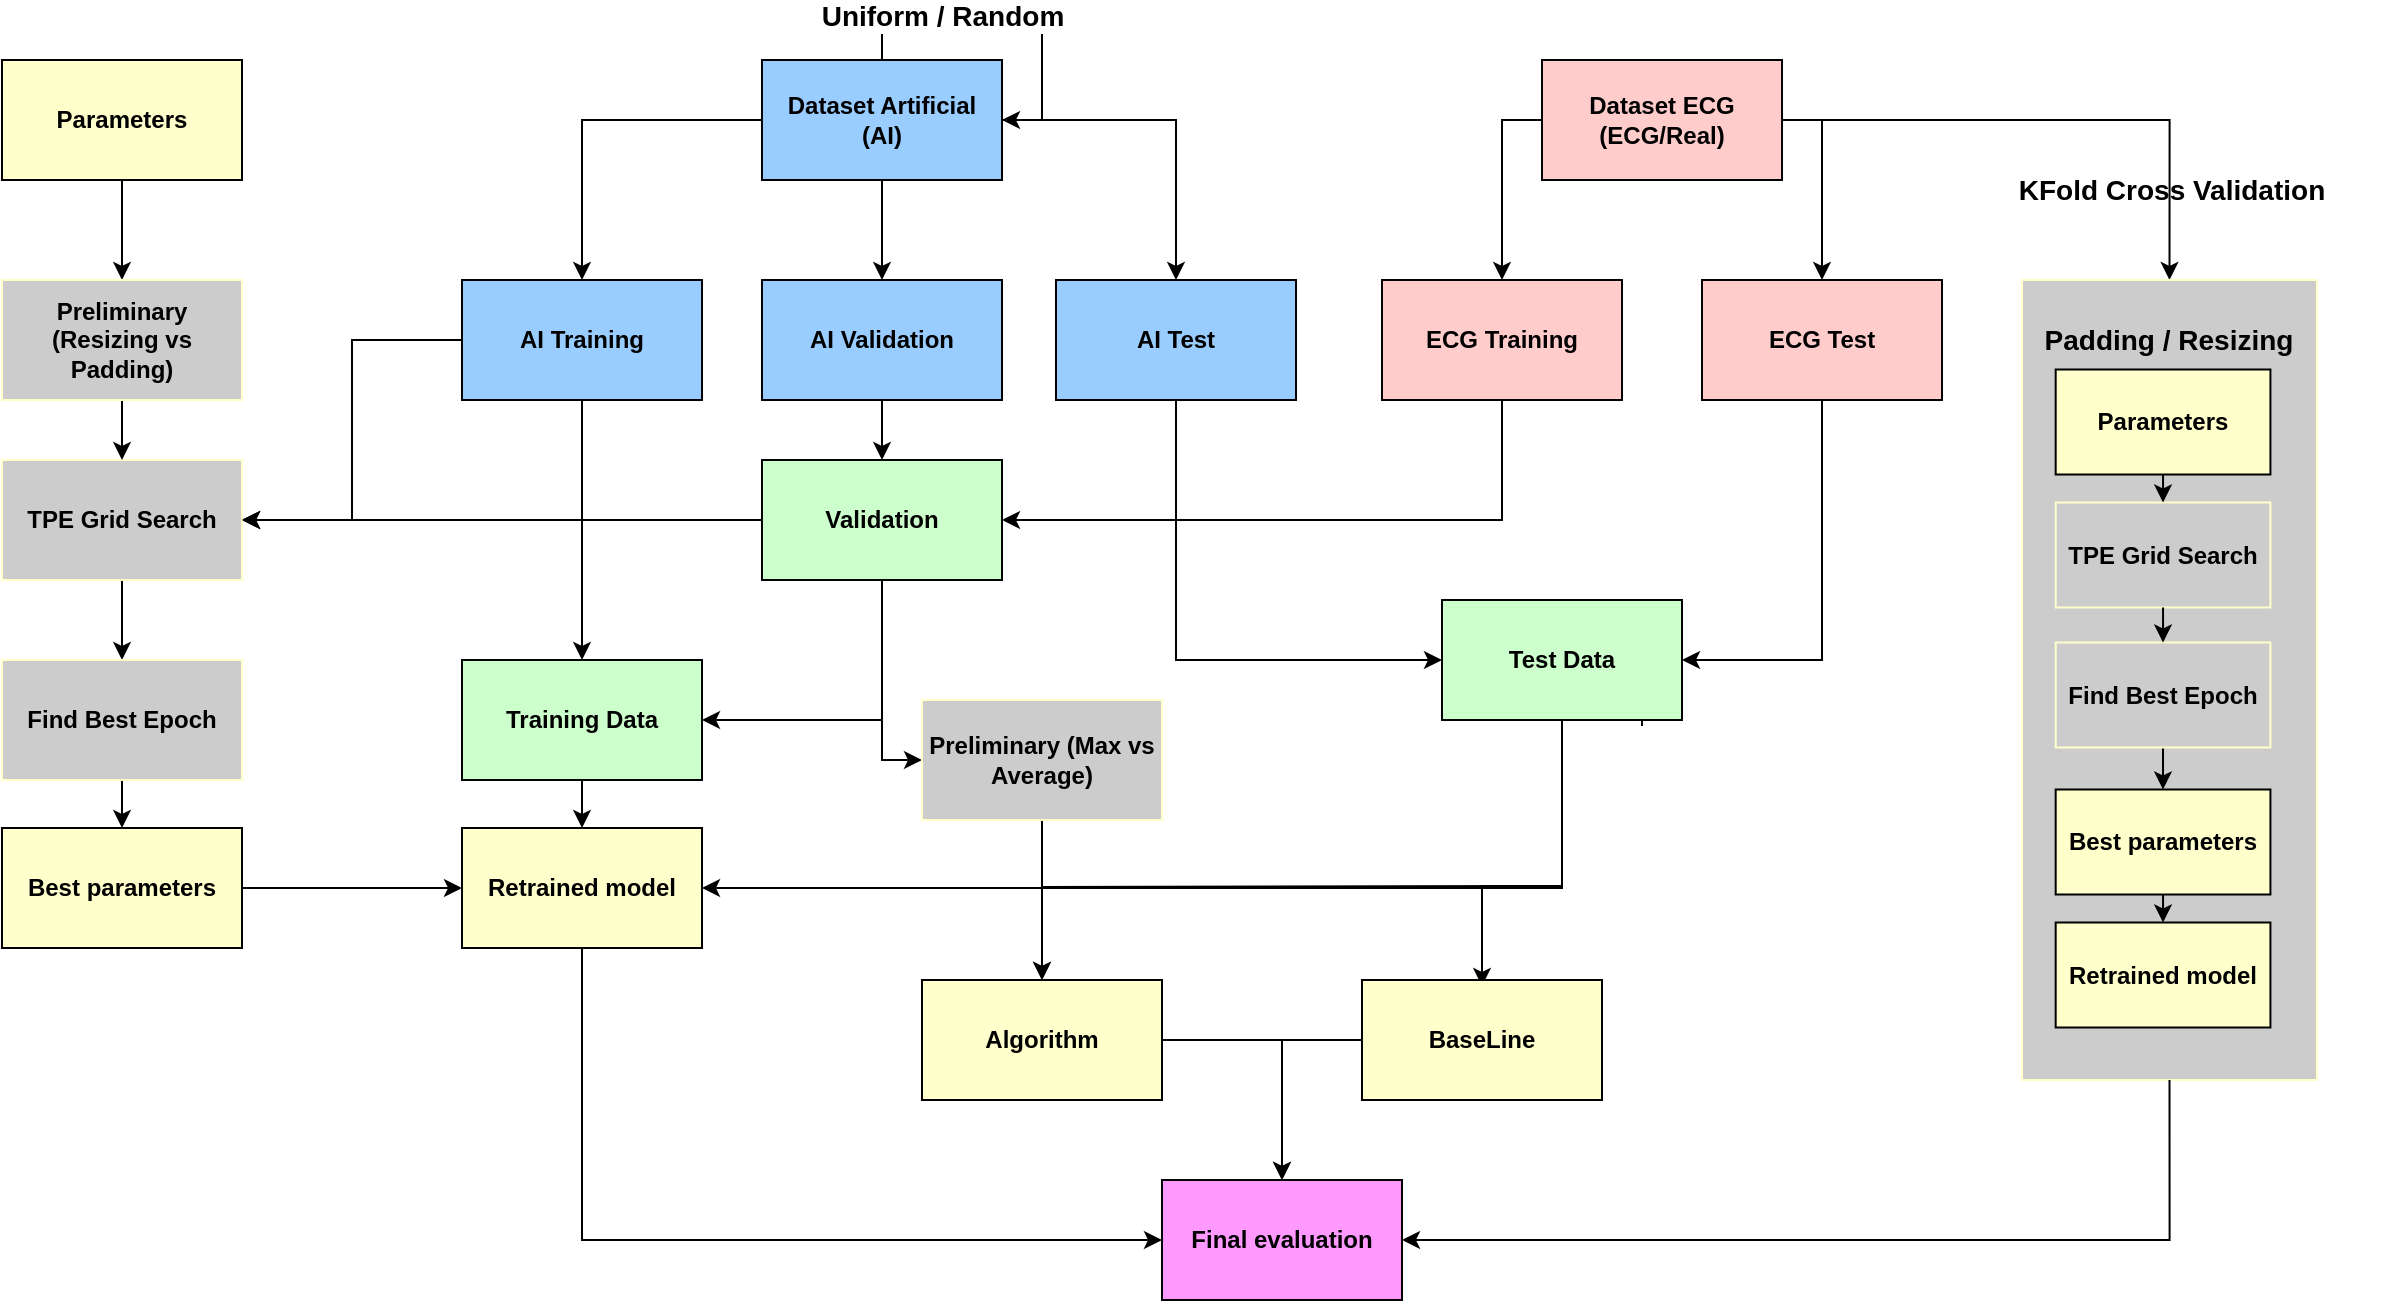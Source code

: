 <mxfile version="21.3.8" type="device">
  <diagram name="Seite-1" id="ObMnVh85HuGpCZ_jbzqC">
    <mxGraphModel dx="1674" dy="774" grid="1" gridSize="10" guides="1" tooltips="1" connect="1" arrows="1" fold="1" page="1" pageScale="1" pageWidth="827" pageHeight="1169" math="0" shadow="0">
      <root>
        <mxCell id="0" />
        <mxCell id="1" parent="0" />
        <mxCell id="NuPrWbKFmI7vso4aYNDR-14" style="edgeStyle=orthogonalEdgeStyle;rounded=0;orthogonalLoop=1;jettySize=auto;html=1;entryX=0.5;entryY=0;entryDx=0;entryDy=0;" parent="1" source="NuPrWbKFmI7vso4aYNDR-2" target="NuPrWbKFmI7vso4aYNDR-4" edge="1">
          <mxGeometry relative="1" as="geometry" />
        </mxCell>
        <mxCell id="NuPrWbKFmI7vso4aYNDR-15" style="edgeStyle=orthogonalEdgeStyle;rounded=0;orthogonalLoop=1;jettySize=auto;html=1;exitX=0.5;exitY=1;exitDx=0;exitDy=0;entryX=0.5;entryY=0;entryDx=0;entryDy=0;" parent="1" source="NuPrWbKFmI7vso4aYNDR-2" target="NuPrWbKFmI7vso4aYNDR-5" edge="1">
          <mxGeometry relative="1" as="geometry" />
        </mxCell>
        <mxCell id="NuPrWbKFmI7vso4aYNDR-16" style="edgeStyle=orthogonalEdgeStyle;rounded=0;orthogonalLoop=1;jettySize=auto;html=1;exitX=1;exitY=0.5;exitDx=0;exitDy=0;entryX=0.5;entryY=0;entryDx=0;entryDy=0;" parent="1" source="NuPrWbKFmI7vso4aYNDR-2" target="NuPrWbKFmI7vso4aYNDR-6" edge="1">
          <mxGeometry relative="1" as="geometry" />
        </mxCell>
        <mxCell id="NuPrWbKFmI7vso4aYNDR-2" value="&lt;div&gt;&lt;b&gt;Dataset Artificial &lt;br&gt;&lt;/b&gt;&lt;/div&gt;&lt;div&gt;&lt;b&gt;(AI)&lt;/b&gt;&lt;/div&gt;" style="rounded=0;whiteSpace=wrap;html=1;fillColor=#99CCFF;" parent="1" vertex="1">
          <mxGeometry x="430" y="170" width="120" height="60" as="geometry" />
        </mxCell>
        <mxCell id="NuPrWbKFmI7vso4aYNDR-17" style="edgeStyle=orthogonalEdgeStyle;rounded=0;orthogonalLoop=1;jettySize=auto;html=1;exitX=0;exitY=0.5;exitDx=0;exitDy=0;entryX=0.5;entryY=0;entryDx=0;entryDy=0;" parent="1" source="NuPrWbKFmI7vso4aYNDR-3" target="NuPrWbKFmI7vso4aYNDR-7" edge="1">
          <mxGeometry relative="1" as="geometry" />
        </mxCell>
        <mxCell id="NuPrWbKFmI7vso4aYNDR-18" style="edgeStyle=orthogonalEdgeStyle;rounded=0;orthogonalLoop=1;jettySize=auto;html=1;exitX=1;exitY=0.5;exitDx=0;exitDy=0;entryX=0.5;entryY=0;entryDx=0;entryDy=0;" parent="1" source="NuPrWbKFmI7vso4aYNDR-3" target="NuPrWbKFmI7vso4aYNDR-8" edge="1">
          <mxGeometry relative="1" as="geometry" />
        </mxCell>
        <mxCell id="sY9tv89bA_Qjg63RHlXv-11" style="edgeStyle=orthogonalEdgeStyle;rounded=0;orthogonalLoop=1;jettySize=auto;html=1;exitX=1;exitY=0.5;exitDx=0;exitDy=0;entryX=0.5;entryY=0;entryDx=0;entryDy=0;" parent="1" source="NuPrWbKFmI7vso4aYNDR-3" target="sY9tv89bA_Qjg63RHlXv-28" edge="1">
          <mxGeometry relative="1" as="geometry">
            <mxPoint x="1150" y="270" as="targetPoint" />
          </mxGeometry>
        </mxCell>
        <mxCell id="NuPrWbKFmI7vso4aYNDR-3" value="&lt;b&gt;Dataset ECG (ECG/Real)&lt;/b&gt;" style="rounded=0;whiteSpace=wrap;html=1;fillColor=#FFCCCC;" parent="1" vertex="1">
          <mxGeometry x="820" y="170" width="120" height="60" as="geometry" />
        </mxCell>
        <mxCell id="NuPrWbKFmI7vso4aYNDR-32" style="edgeStyle=orthogonalEdgeStyle;rounded=0;orthogonalLoop=1;jettySize=auto;html=1;exitX=0.5;exitY=1;exitDx=0;exitDy=0;entryX=0.5;entryY=0;entryDx=0;entryDy=0;" parent="1" source="NuPrWbKFmI7vso4aYNDR-4" target="NuPrWbKFmI7vso4aYNDR-31" edge="1">
          <mxGeometry relative="1" as="geometry" />
        </mxCell>
        <mxCell id="sY9tv89bA_Qjg63RHlXv-6" style="edgeStyle=orthogonalEdgeStyle;rounded=0;orthogonalLoop=1;jettySize=auto;html=1;exitX=0.5;exitY=1;exitDx=0;exitDy=0;entryX=1;entryY=0.5;entryDx=0;entryDy=0;" parent="1" source="NuPrWbKFmI7vso4aYNDR-4" target="NuPrWbKFmI7vso4aYNDR-10" edge="1">
          <mxGeometry relative="1" as="geometry" />
        </mxCell>
        <mxCell id="sY9tv89bA_Qjg63RHlXv-8" style="edgeStyle=orthogonalEdgeStyle;rounded=0;orthogonalLoop=1;jettySize=auto;html=1;exitX=0;exitY=0.5;exitDx=0;exitDy=0;entryX=1;entryY=0.5;entryDx=0;entryDy=0;" parent="1" source="NuPrWbKFmI7vso4aYNDR-4" target="NuPrWbKFmI7vso4aYNDR-10" edge="1">
          <mxGeometry relative="1" as="geometry" />
        </mxCell>
        <mxCell id="NuPrWbKFmI7vso4aYNDR-4" value="&lt;b&gt;AI Training&lt;/b&gt;" style="rounded=0;whiteSpace=wrap;html=1;fillColor=#99CCFF;" parent="1" vertex="1">
          <mxGeometry x="280" y="280" width="120" height="60" as="geometry" />
        </mxCell>
        <mxCell id="NuPrWbKFmI7vso4aYNDR-30" style="edgeStyle=orthogonalEdgeStyle;rounded=0;orthogonalLoop=1;jettySize=auto;html=1;exitX=0.5;exitY=1;exitDx=0;exitDy=0;entryX=0.5;entryY=0;entryDx=0;entryDy=0;" parent="1" source="NuPrWbKFmI7vso4aYNDR-5" target="NuPrWbKFmI7vso4aYNDR-22" edge="1">
          <mxGeometry relative="1" as="geometry" />
        </mxCell>
        <mxCell id="NuPrWbKFmI7vso4aYNDR-5" value="&lt;b&gt;AI Validation&lt;/b&gt;" style="rounded=0;whiteSpace=wrap;html=1;fillColor=#99CCFF;" parent="1" vertex="1">
          <mxGeometry x="430" y="280" width="120" height="60" as="geometry" />
        </mxCell>
        <mxCell id="NuPrWbKFmI7vso4aYNDR-37" style="edgeStyle=orthogonalEdgeStyle;rounded=0;orthogonalLoop=1;jettySize=auto;html=1;exitX=0.5;exitY=1;exitDx=0;exitDy=0;entryX=0;entryY=0.5;entryDx=0;entryDy=0;" parent="1" source="NuPrWbKFmI7vso4aYNDR-6" target="NuPrWbKFmI7vso4aYNDR-36" edge="1">
          <mxGeometry relative="1" as="geometry" />
        </mxCell>
        <mxCell id="NuPrWbKFmI7vso4aYNDR-6" value="&lt;b&gt;AI Test&lt;/b&gt;" style="rounded=0;whiteSpace=wrap;html=1;fillColor=#99CCFF;" parent="1" vertex="1">
          <mxGeometry x="577" y="280" width="120" height="60" as="geometry" />
        </mxCell>
        <mxCell id="NuPrWbKFmI7vso4aYNDR-24" style="edgeStyle=orthogonalEdgeStyle;rounded=0;orthogonalLoop=1;jettySize=auto;html=1;exitX=0.5;exitY=1;exitDx=0;exitDy=0;entryX=1;entryY=0.5;entryDx=0;entryDy=0;" parent="1" source="NuPrWbKFmI7vso4aYNDR-7" target="NuPrWbKFmI7vso4aYNDR-22" edge="1">
          <mxGeometry relative="1" as="geometry" />
        </mxCell>
        <mxCell id="NuPrWbKFmI7vso4aYNDR-7" value="&lt;b&gt;ECG Training&lt;/b&gt;" style="rounded=0;whiteSpace=wrap;html=1;fillColor=#FFCCCC;" parent="1" vertex="1">
          <mxGeometry x="740" y="280" width="120" height="60" as="geometry" />
        </mxCell>
        <mxCell id="NuPrWbKFmI7vso4aYNDR-38" style="edgeStyle=orthogonalEdgeStyle;rounded=0;orthogonalLoop=1;jettySize=auto;html=1;exitX=0.5;exitY=1;exitDx=0;exitDy=0;entryX=1;entryY=0.5;entryDx=0;entryDy=0;" parent="1" source="NuPrWbKFmI7vso4aYNDR-8" target="NuPrWbKFmI7vso4aYNDR-36" edge="1">
          <mxGeometry relative="1" as="geometry" />
        </mxCell>
        <mxCell id="NuPrWbKFmI7vso4aYNDR-8" value="&lt;b&gt;ECG Test&lt;/b&gt;" style="rounded=0;whiteSpace=wrap;html=1;fillColor=#FFCCCC;" parent="1" vertex="1">
          <mxGeometry x="900" y="280" width="120" height="60" as="geometry" />
        </mxCell>
        <mxCell id="3exw_6KTsdEMPfpPPQnQ-3" style="edgeStyle=orthogonalEdgeStyle;rounded=0;orthogonalLoop=1;jettySize=auto;html=1;exitX=0.5;exitY=1;exitDx=0;exitDy=0;" parent="1" source="NuPrWbKFmI7vso4aYNDR-9" target="3exw_6KTsdEMPfpPPQnQ-2" edge="1">
          <mxGeometry relative="1" as="geometry" />
        </mxCell>
        <mxCell id="NuPrWbKFmI7vso4aYNDR-9" value="&lt;b&gt;Parameters&lt;/b&gt;" style="rounded=0;whiteSpace=wrap;html=1;fillColor=#FFFFCC;" parent="1" vertex="1">
          <mxGeometry x="50" y="170" width="120" height="60" as="geometry" />
        </mxCell>
        <mxCell id="NuPrWbKFmI7vso4aYNDR-48" style="edgeStyle=orthogonalEdgeStyle;rounded=0;orthogonalLoop=1;jettySize=auto;html=1;exitX=0.5;exitY=1;exitDx=0;exitDy=0;entryX=0.5;entryY=0;entryDx=0;entryDy=0;" parent="1" source="NuPrWbKFmI7vso4aYNDR-10" target="NuPrWbKFmI7vso4aYNDR-46" edge="1">
          <mxGeometry relative="1" as="geometry" />
        </mxCell>
        <mxCell id="NuPrWbKFmI7vso4aYNDR-10" value="&lt;b&gt;TPE Grid Search&lt;/b&gt;" style="rounded=0;whiteSpace=wrap;html=1;strokeColor=#FFFFCC;fillColor=#CCCCCC;" parent="1" vertex="1">
          <mxGeometry x="50" y="370" width="120" height="60" as="geometry" />
        </mxCell>
        <mxCell id="NuPrWbKFmI7vso4aYNDR-27" style="edgeStyle=orthogonalEdgeStyle;rounded=0;orthogonalLoop=1;jettySize=auto;html=1;exitX=1;exitY=0.5;exitDx=0;exitDy=0;entryX=0;entryY=0.5;entryDx=0;entryDy=0;" parent="1" source="NuPrWbKFmI7vso4aYNDR-11" target="NuPrWbKFmI7vso4aYNDR-12" edge="1">
          <mxGeometry relative="1" as="geometry" />
        </mxCell>
        <mxCell id="NuPrWbKFmI7vso4aYNDR-11" value="&lt;b&gt;Best parameters&lt;/b&gt;" style="rounded=0;whiteSpace=wrap;html=1;fillColor=#FFFFCC;" parent="1" vertex="1">
          <mxGeometry x="50" y="554" width="120" height="60" as="geometry" />
        </mxCell>
        <mxCell id="NuPrWbKFmI7vso4aYNDR-40" style="edgeStyle=orthogonalEdgeStyle;rounded=0;orthogonalLoop=1;jettySize=auto;html=1;exitX=0.5;exitY=1;exitDx=0;exitDy=0;entryX=0;entryY=0.5;entryDx=0;entryDy=0;" parent="1" source="NuPrWbKFmI7vso4aYNDR-12" target="NuPrWbKFmI7vso4aYNDR-13" edge="1">
          <mxGeometry relative="1" as="geometry" />
        </mxCell>
        <mxCell id="NuPrWbKFmI7vso4aYNDR-12" value="&lt;b&gt;Retrained model&lt;/b&gt;" style="rounded=0;whiteSpace=wrap;html=1;fillColor=#FFFFCC;" parent="1" vertex="1">
          <mxGeometry x="280" y="554" width="120" height="60" as="geometry" />
        </mxCell>
        <mxCell id="NuPrWbKFmI7vso4aYNDR-13" value="&lt;b&gt;Final evaluation&lt;/b&gt;" style="rounded=0;whiteSpace=wrap;html=1;fillColor=#FF99FF;" parent="1" vertex="1">
          <mxGeometry x="630" y="730" width="120" height="60" as="geometry" />
        </mxCell>
        <mxCell id="sY9tv89bA_Qjg63RHlXv-7" style="edgeStyle=orthogonalEdgeStyle;rounded=0;orthogonalLoop=1;jettySize=auto;html=1;exitX=0;exitY=0.5;exitDx=0;exitDy=0;entryX=1;entryY=0.5;entryDx=0;entryDy=0;" parent="1" source="NuPrWbKFmI7vso4aYNDR-22" target="NuPrWbKFmI7vso4aYNDR-10" edge="1">
          <mxGeometry relative="1" as="geometry" />
        </mxCell>
        <mxCell id="sY9tv89bA_Qjg63RHlXv-9" style="edgeStyle=orthogonalEdgeStyle;rounded=0;orthogonalLoop=1;jettySize=auto;html=1;exitX=0.5;exitY=1;exitDx=0;exitDy=0;entryX=1;entryY=0.5;entryDx=0;entryDy=0;" parent="1" source="NuPrWbKFmI7vso4aYNDR-22" target="NuPrWbKFmI7vso4aYNDR-31" edge="1">
          <mxGeometry relative="1" as="geometry" />
        </mxCell>
        <mxCell id="3exw_6KTsdEMPfpPPQnQ-14" style="edgeStyle=orthogonalEdgeStyle;rounded=0;orthogonalLoop=1;jettySize=auto;html=1;exitX=0.5;exitY=1;exitDx=0;exitDy=0;entryX=0;entryY=0.5;entryDx=0;entryDy=0;" parent="1" source="NuPrWbKFmI7vso4aYNDR-22" target="3exw_6KTsdEMPfpPPQnQ-5" edge="1">
          <mxGeometry relative="1" as="geometry" />
        </mxCell>
        <mxCell id="NuPrWbKFmI7vso4aYNDR-22" value="&lt;b&gt;Validation&lt;/b&gt;" style="rounded=0;whiteSpace=wrap;html=1;fillColor=#CCFFCC;" parent="1" vertex="1">
          <mxGeometry x="430" y="370" width="120" height="60" as="geometry" />
        </mxCell>
        <mxCell id="NuPrWbKFmI7vso4aYNDR-35" style="edgeStyle=orthogonalEdgeStyle;rounded=0;orthogonalLoop=1;jettySize=auto;html=1;exitX=0.5;exitY=1;exitDx=0;exitDy=0;entryX=0.5;entryY=0;entryDx=0;entryDy=0;" parent="1" source="NuPrWbKFmI7vso4aYNDR-31" target="NuPrWbKFmI7vso4aYNDR-12" edge="1">
          <mxGeometry relative="1" as="geometry" />
        </mxCell>
        <mxCell id="NuPrWbKFmI7vso4aYNDR-31" value="&lt;b&gt;Training Data&lt;br&gt;&lt;/b&gt;" style="rounded=0;whiteSpace=wrap;html=1;fillColor=#CCFFCC;" parent="1" vertex="1">
          <mxGeometry x="280" y="470" width="120" height="60" as="geometry" />
        </mxCell>
        <mxCell id="sY9tv89bA_Qjg63RHlXv-15" style="edgeStyle=orthogonalEdgeStyle;rounded=0;orthogonalLoop=1;jettySize=auto;html=1;exitX=0.5;exitY=1;exitDx=0;exitDy=0;entryX=1;entryY=0.5;entryDx=0;entryDy=0;" parent="1" source="NuPrWbKFmI7vso4aYNDR-36" target="NuPrWbKFmI7vso4aYNDR-12" edge="1">
          <mxGeometry relative="1" as="geometry" />
        </mxCell>
        <mxCell id="3exw_6KTsdEMPfpPPQnQ-19" style="edgeStyle=orthogonalEdgeStyle;rounded=0;orthogonalLoop=1;jettySize=auto;html=1;exitX=0.5;exitY=1;exitDx=0;exitDy=0;entryX=0.5;entryY=0;entryDx=0;entryDy=0;" parent="1" edge="1">
          <mxGeometry relative="1" as="geometry">
            <mxPoint x="870" y="503" as="sourcePoint" />
            <mxPoint x="790" y="633" as="targetPoint" />
            <Array as="points">
              <mxPoint x="870" y="500" />
              <mxPoint x="830" y="500" />
              <mxPoint x="830" y="583" />
              <mxPoint x="790" y="583" />
            </Array>
          </mxGeometry>
        </mxCell>
        <mxCell id="3exw_6KTsdEMPfpPPQnQ-20" style="edgeStyle=orthogonalEdgeStyle;rounded=0;orthogonalLoop=1;jettySize=auto;html=1;exitX=0.5;exitY=1;exitDx=0;exitDy=0;entryX=0.5;entryY=0;entryDx=0;entryDy=0;" parent="1" target="3exw_6KTsdEMPfpPPQnQ-1" edge="1">
          <mxGeometry relative="1" as="geometry">
            <mxPoint x="830" y="583" as="sourcePoint" />
            <mxPoint x="570" y="713" as="targetPoint" />
          </mxGeometry>
        </mxCell>
        <mxCell id="NuPrWbKFmI7vso4aYNDR-36" value="&lt;b&gt;Test Data&lt;/b&gt;" style="rounded=0;whiteSpace=wrap;html=1;fillColor=#CCFFCC;" parent="1" vertex="1">
          <mxGeometry x="770" y="440" width="120" height="60" as="geometry" />
        </mxCell>
        <mxCell id="NuPrWbKFmI7vso4aYNDR-44" style="edgeStyle=orthogonalEdgeStyle;rounded=0;orthogonalLoop=1;jettySize=auto;html=1;exitX=0.5;exitY=0;exitDx=0;exitDy=0;entryX=1;entryY=0.5;entryDx=0;entryDy=0;" parent="1" source="NuPrWbKFmI7vso4aYNDR-2" target="NuPrWbKFmI7vso4aYNDR-2" edge="1">
          <mxGeometry relative="1" as="geometry" />
        </mxCell>
        <mxCell id="NuPrWbKFmI7vso4aYNDR-45" value="&lt;b&gt;&lt;font style=&quot;font-size: 14px;&quot;&gt;Uniform / Random&lt;br&gt;&lt;/font&gt;&lt;/b&gt;" style="edgeLabel;html=1;align=center;verticalAlign=middle;resizable=0;points=[];" parent="NuPrWbKFmI7vso4aYNDR-44" vertex="1" connectable="0">
          <mxGeometry x="-0.412" y="2" relative="1" as="geometry">
            <mxPoint as="offset" />
          </mxGeometry>
        </mxCell>
        <mxCell id="NuPrWbKFmI7vso4aYNDR-47" style="edgeStyle=orthogonalEdgeStyle;rounded=0;orthogonalLoop=1;jettySize=auto;html=1;exitX=0.5;exitY=1;exitDx=0;exitDy=0;" parent="1" source="NuPrWbKFmI7vso4aYNDR-46" target="NuPrWbKFmI7vso4aYNDR-11" edge="1">
          <mxGeometry relative="1" as="geometry" />
        </mxCell>
        <mxCell id="NuPrWbKFmI7vso4aYNDR-46" value="&lt;b&gt;Find Best Epoch&lt;br&gt;&lt;/b&gt;" style="rounded=0;whiteSpace=wrap;html=1;strokeColor=#FFFFCC;fillColor=#CCCCCC;" parent="1" vertex="1">
          <mxGeometry x="50" y="470" width="120" height="60" as="geometry" />
        </mxCell>
        <mxCell id="sY9tv89bA_Qjg63RHlXv-29" value="" style="group" parent="1" vertex="1" connectable="0">
          <mxGeometry x="1050" y="260" width="196.84" height="420" as="geometry" />
        </mxCell>
        <mxCell id="sY9tv89bA_Qjg63RHlXv-28" value="" style="rounded=0;whiteSpace=wrap;html=1;strokeColor=#FFFFCC;fillColor=#CCCCCC;" parent="sY9tv89bA_Qjg63RHlXv-29" vertex="1">
          <mxGeometry x="10.001" y="20" width="147.499" height="400" as="geometry" />
        </mxCell>
        <mxCell id="sY9tv89bA_Qjg63RHlXv-18" value="&lt;b&gt;Parameters&lt;/b&gt;" style="rounded=0;whiteSpace=wrap;html=1;fillColor=#FFFFCC;" parent="sY9tv89bA_Qjg63RHlXv-29" vertex="1">
          <mxGeometry x="26.842" y="64.75" width="107.368" height="52.5" as="geometry" />
        </mxCell>
        <mxCell id="sY9tv89bA_Qjg63RHlXv-20" value="&lt;b&gt;TPE Grid Search&lt;/b&gt;" style="rounded=0;whiteSpace=wrap;html=1;strokeColor=#FFFFCC;fillColor=#CCCCCC;" parent="sY9tv89bA_Qjg63RHlXv-29" vertex="1">
          <mxGeometry x="26.842" y="131.25" width="107.368" height="52.5" as="geometry" />
        </mxCell>
        <mxCell id="sY9tv89bA_Qjg63RHlXv-17" style="edgeStyle=orthogonalEdgeStyle;rounded=0;orthogonalLoop=1;jettySize=auto;html=1;exitX=0.5;exitY=1;exitDx=0;exitDy=0;entryX=0.5;entryY=0;entryDx=0;entryDy=0;" parent="sY9tv89bA_Qjg63RHlXv-29" source="sY9tv89bA_Qjg63RHlXv-18" target="sY9tv89bA_Qjg63RHlXv-20" edge="1">
          <mxGeometry relative="1" as="geometry" />
        </mxCell>
        <mxCell id="sY9tv89bA_Qjg63RHlXv-21" value="&lt;b&gt;Best parameters&lt;/b&gt;" style="rounded=0;whiteSpace=wrap;html=1;fillColor=#FFFFCC;" parent="sY9tv89bA_Qjg63RHlXv-29" vertex="1">
          <mxGeometry x="26.842" y="274.75" width="107.368" height="52.5" as="geometry" />
        </mxCell>
        <mxCell id="sY9tv89bA_Qjg63RHlXv-24" style="edgeStyle=orthogonalEdgeStyle;rounded=0;orthogonalLoop=1;jettySize=auto;html=1;exitX=0.5;exitY=1;exitDx=0;exitDy=0;" parent="sY9tv89bA_Qjg63RHlXv-29" source="sY9tv89bA_Qjg63RHlXv-25" target="sY9tv89bA_Qjg63RHlXv-21" edge="1">
          <mxGeometry relative="1" as="geometry" />
        </mxCell>
        <mxCell id="sY9tv89bA_Qjg63RHlXv-25" value="&lt;b&gt;Find Best Epoch&lt;br&gt;&lt;/b&gt;" style="rounded=0;whiteSpace=wrap;html=1;strokeColor=#FFFFCC;fillColor=#CCCCCC;" parent="sY9tv89bA_Qjg63RHlXv-29" vertex="1">
          <mxGeometry x="26.842" y="201.25" width="107.368" height="52.5" as="geometry" />
        </mxCell>
        <mxCell id="sY9tv89bA_Qjg63RHlXv-19" style="edgeStyle=orthogonalEdgeStyle;rounded=0;orthogonalLoop=1;jettySize=auto;html=1;exitX=0.5;exitY=1;exitDx=0;exitDy=0;entryX=0.5;entryY=0;entryDx=0;entryDy=0;" parent="sY9tv89bA_Qjg63RHlXv-29" source="sY9tv89bA_Qjg63RHlXv-20" target="sY9tv89bA_Qjg63RHlXv-25" edge="1">
          <mxGeometry relative="1" as="geometry" />
        </mxCell>
        <mxCell id="sY9tv89bA_Qjg63RHlXv-26" value="&lt;b&gt;Retrained model&lt;/b&gt;" style="rounded=0;whiteSpace=wrap;html=1;fillColor=#FFFFCC;" parent="sY9tv89bA_Qjg63RHlXv-29" vertex="1">
          <mxGeometry x="26.842" y="341.25" width="107.368" height="52.5" as="geometry" />
        </mxCell>
        <mxCell id="sY9tv89bA_Qjg63RHlXv-27" style="edgeStyle=orthogonalEdgeStyle;rounded=0;orthogonalLoop=1;jettySize=auto;html=1;exitX=0.5;exitY=1;exitDx=0;exitDy=0;entryX=0.5;entryY=0;entryDx=0;entryDy=0;" parent="sY9tv89bA_Qjg63RHlXv-29" source="sY9tv89bA_Qjg63RHlXv-21" target="sY9tv89bA_Qjg63RHlXv-26" edge="1">
          <mxGeometry relative="1" as="geometry" />
        </mxCell>
        <mxCell id="sY9tv89bA_Qjg63RHlXv-32" value="&lt;font style=&quot;font-size: 14px;&quot;&gt;&lt;b&gt;Padding / Resizing&lt;/b&gt;&lt;font&gt;&lt;b&gt;&lt;br&gt;&lt;/b&gt;&lt;/font&gt;&lt;/font&gt;" style="text;html=1;strokeColor=none;fillColor=none;align=center;verticalAlign=middle;whiteSpace=wrap;rounded=0;" parent="sY9tv89bA_Qjg63RHlXv-29" vertex="1">
          <mxGeometry x="17.17" y="34.75" width="133.16" height="30" as="geometry" />
        </mxCell>
        <mxCell id="sY9tv89bA_Qjg63RHlXv-30" style="edgeStyle=orthogonalEdgeStyle;rounded=0;orthogonalLoop=1;jettySize=auto;html=1;exitX=0.5;exitY=1;exitDx=0;exitDy=0;entryX=1;entryY=0.5;entryDx=0;entryDy=0;" parent="1" source="sY9tv89bA_Qjg63RHlXv-28" target="NuPrWbKFmI7vso4aYNDR-13" edge="1">
          <mxGeometry relative="1" as="geometry" />
        </mxCell>
        <mxCell id="sY9tv89bA_Qjg63RHlXv-31" value="&lt;b&gt;&lt;font style=&quot;font-size: 14px;&quot;&gt;KFold Cross Validation&lt;/font&gt;&lt;/b&gt;" style="text;html=1;strokeColor=none;fillColor=none;align=center;verticalAlign=middle;whiteSpace=wrap;rounded=0;" parent="1" vertex="1">
          <mxGeometry x="1050" y="220" width="170" height="30" as="geometry" />
        </mxCell>
        <mxCell id="3exw_6KTsdEMPfpPPQnQ-17" style="edgeStyle=orthogonalEdgeStyle;rounded=0;orthogonalLoop=1;jettySize=auto;html=1;exitX=1;exitY=0.5;exitDx=0;exitDy=0;entryX=0.5;entryY=0;entryDx=0;entryDy=0;" parent="1" source="3exw_6KTsdEMPfpPPQnQ-1" target="NuPrWbKFmI7vso4aYNDR-13" edge="1">
          <mxGeometry relative="1" as="geometry" />
        </mxCell>
        <mxCell id="3exw_6KTsdEMPfpPPQnQ-1" value="&lt;b&gt;Algorithm&lt;/b&gt;" style="rounded=0;whiteSpace=wrap;html=1;fillColor=#FFFFCC;" parent="1" vertex="1">
          <mxGeometry x="510" y="630" width="120" height="60" as="geometry" />
        </mxCell>
        <mxCell id="3exw_6KTsdEMPfpPPQnQ-4" style="edgeStyle=orthogonalEdgeStyle;rounded=0;orthogonalLoop=1;jettySize=auto;html=1;exitX=0.5;exitY=1;exitDx=0;exitDy=0;" parent="1" source="3exw_6KTsdEMPfpPPQnQ-2" target="NuPrWbKFmI7vso4aYNDR-10" edge="1">
          <mxGeometry relative="1" as="geometry" />
        </mxCell>
        <mxCell id="3exw_6KTsdEMPfpPPQnQ-2" value="&lt;b&gt;Preliminary (Resizing vs Padding)&lt;br&gt;&lt;/b&gt;" style="rounded=0;whiteSpace=wrap;html=1;strokeColor=#FFFFCC;fillColor=#CCCCCC;" parent="1" vertex="1">
          <mxGeometry x="50" y="280" width="120" height="60" as="geometry" />
        </mxCell>
        <mxCell id="3exw_6KTsdEMPfpPPQnQ-16" style="edgeStyle=orthogonalEdgeStyle;rounded=0;orthogonalLoop=1;jettySize=auto;html=1;exitX=0.5;exitY=1;exitDx=0;exitDy=0;entryX=0.5;entryY=0;entryDx=0;entryDy=0;" parent="1" source="3exw_6KTsdEMPfpPPQnQ-5" target="3exw_6KTsdEMPfpPPQnQ-1" edge="1">
          <mxGeometry relative="1" as="geometry" />
        </mxCell>
        <mxCell id="3exw_6KTsdEMPfpPPQnQ-5" value="&lt;b&gt;Preliminary (Max vs Average)&lt;br&gt;&lt;/b&gt;" style="rounded=0;whiteSpace=wrap;html=1;strokeColor=#FFFFCC;fillColor=#CCCCCC;" parent="1" vertex="1">
          <mxGeometry x="510" y="490" width="120" height="60" as="geometry" />
        </mxCell>
        <mxCell id="3exw_6KTsdEMPfpPPQnQ-18" style="edgeStyle=orthogonalEdgeStyle;rounded=0;orthogonalLoop=1;jettySize=auto;html=1;exitX=0;exitY=0.5;exitDx=0;exitDy=0;" parent="1" source="3exw_6KTsdEMPfpPPQnQ-9" target="NuPrWbKFmI7vso4aYNDR-13" edge="1">
          <mxGeometry relative="1" as="geometry" />
        </mxCell>
        <mxCell id="3exw_6KTsdEMPfpPPQnQ-9" value="&lt;b&gt;BaseLine&lt;/b&gt;" style="rounded=0;whiteSpace=wrap;html=1;fillColor=#FFFFCC;" parent="1" vertex="1">
          <mxGeometry x="730" y="630" width="120" height="60" as="geometry" />
        </mxCell>
      </root>
    </mxGraphModel>
  </diagram>
</mxfile>
